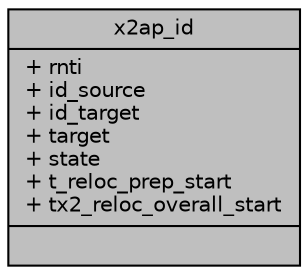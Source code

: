 digraph "x2ap_id"
{
 // LATEX_PDF_SIZE
  edge [fontname="Helvetica",fontsize="10",labelfontname="Helvetica",labelfontsize="10"];
  node [fontname="Helvetica",fontsize="10",shape=record];
  Node1 [label="{x2ap_id\n|+ rnti\l+ id_source\l+ id_target\l+ target\l+ state\l+ t_reloc_prep_start\l+ tx2_reloc_overall_start\l|}",height=0.2,width=0.4,color="black", fillcolor="grey75", style="filled", fontcolor="black",tooltip=" "];
}

